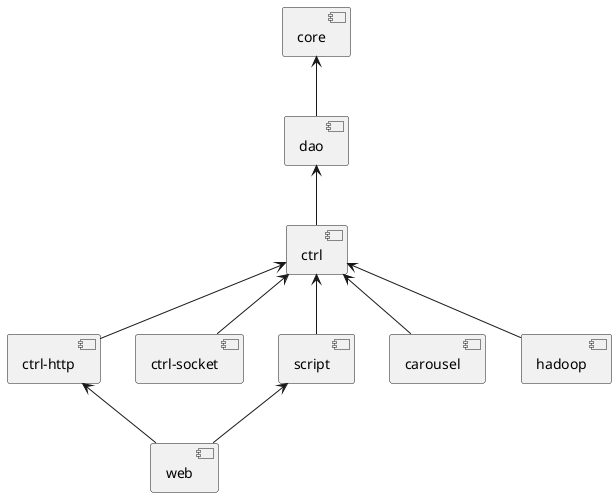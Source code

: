 @startuml

[core] <-- [dao]
[dao] <-- [ctrl]
[ctrl] <-- [ctrl-http]
[ctrl] <-- [ctrl-socket]
[ctrl] <-- [script]
[ctrl] <-- [carousel]
[ctrl] <-- [hadoop]
[script] <-- [web]
[ctrl-http] <-- [web]

@enduml